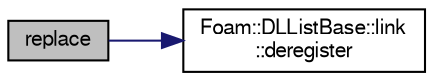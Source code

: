 digraph "replace"
{
  bgcolor="transparent";
  edge [fontname="FreeSans",fontsize="10",labelfontname="FreeSans",labelfontsize="10"];
  node [fontname="FreeSans",fontsize="10",shape=record];
  rankdir="LR";
  Node7219 [label="replace",height=0.2,width=0.4,color="black", fillcolor="grey75", style="filled", fontcolor="black"];
  Node7219 -> Node7220 [color="midnightblue",fontsize="10",style="solid",fontname="FreeSans"];
  Node7220 [label="Foam::DLListBase::link\l::deregister",height=0.2,width=0.4,color="black",URL="$a25810.html#afa540b4103a70fb710d8dc04601a2c1e",tooltip="Deregister the link after removal. "];
}
